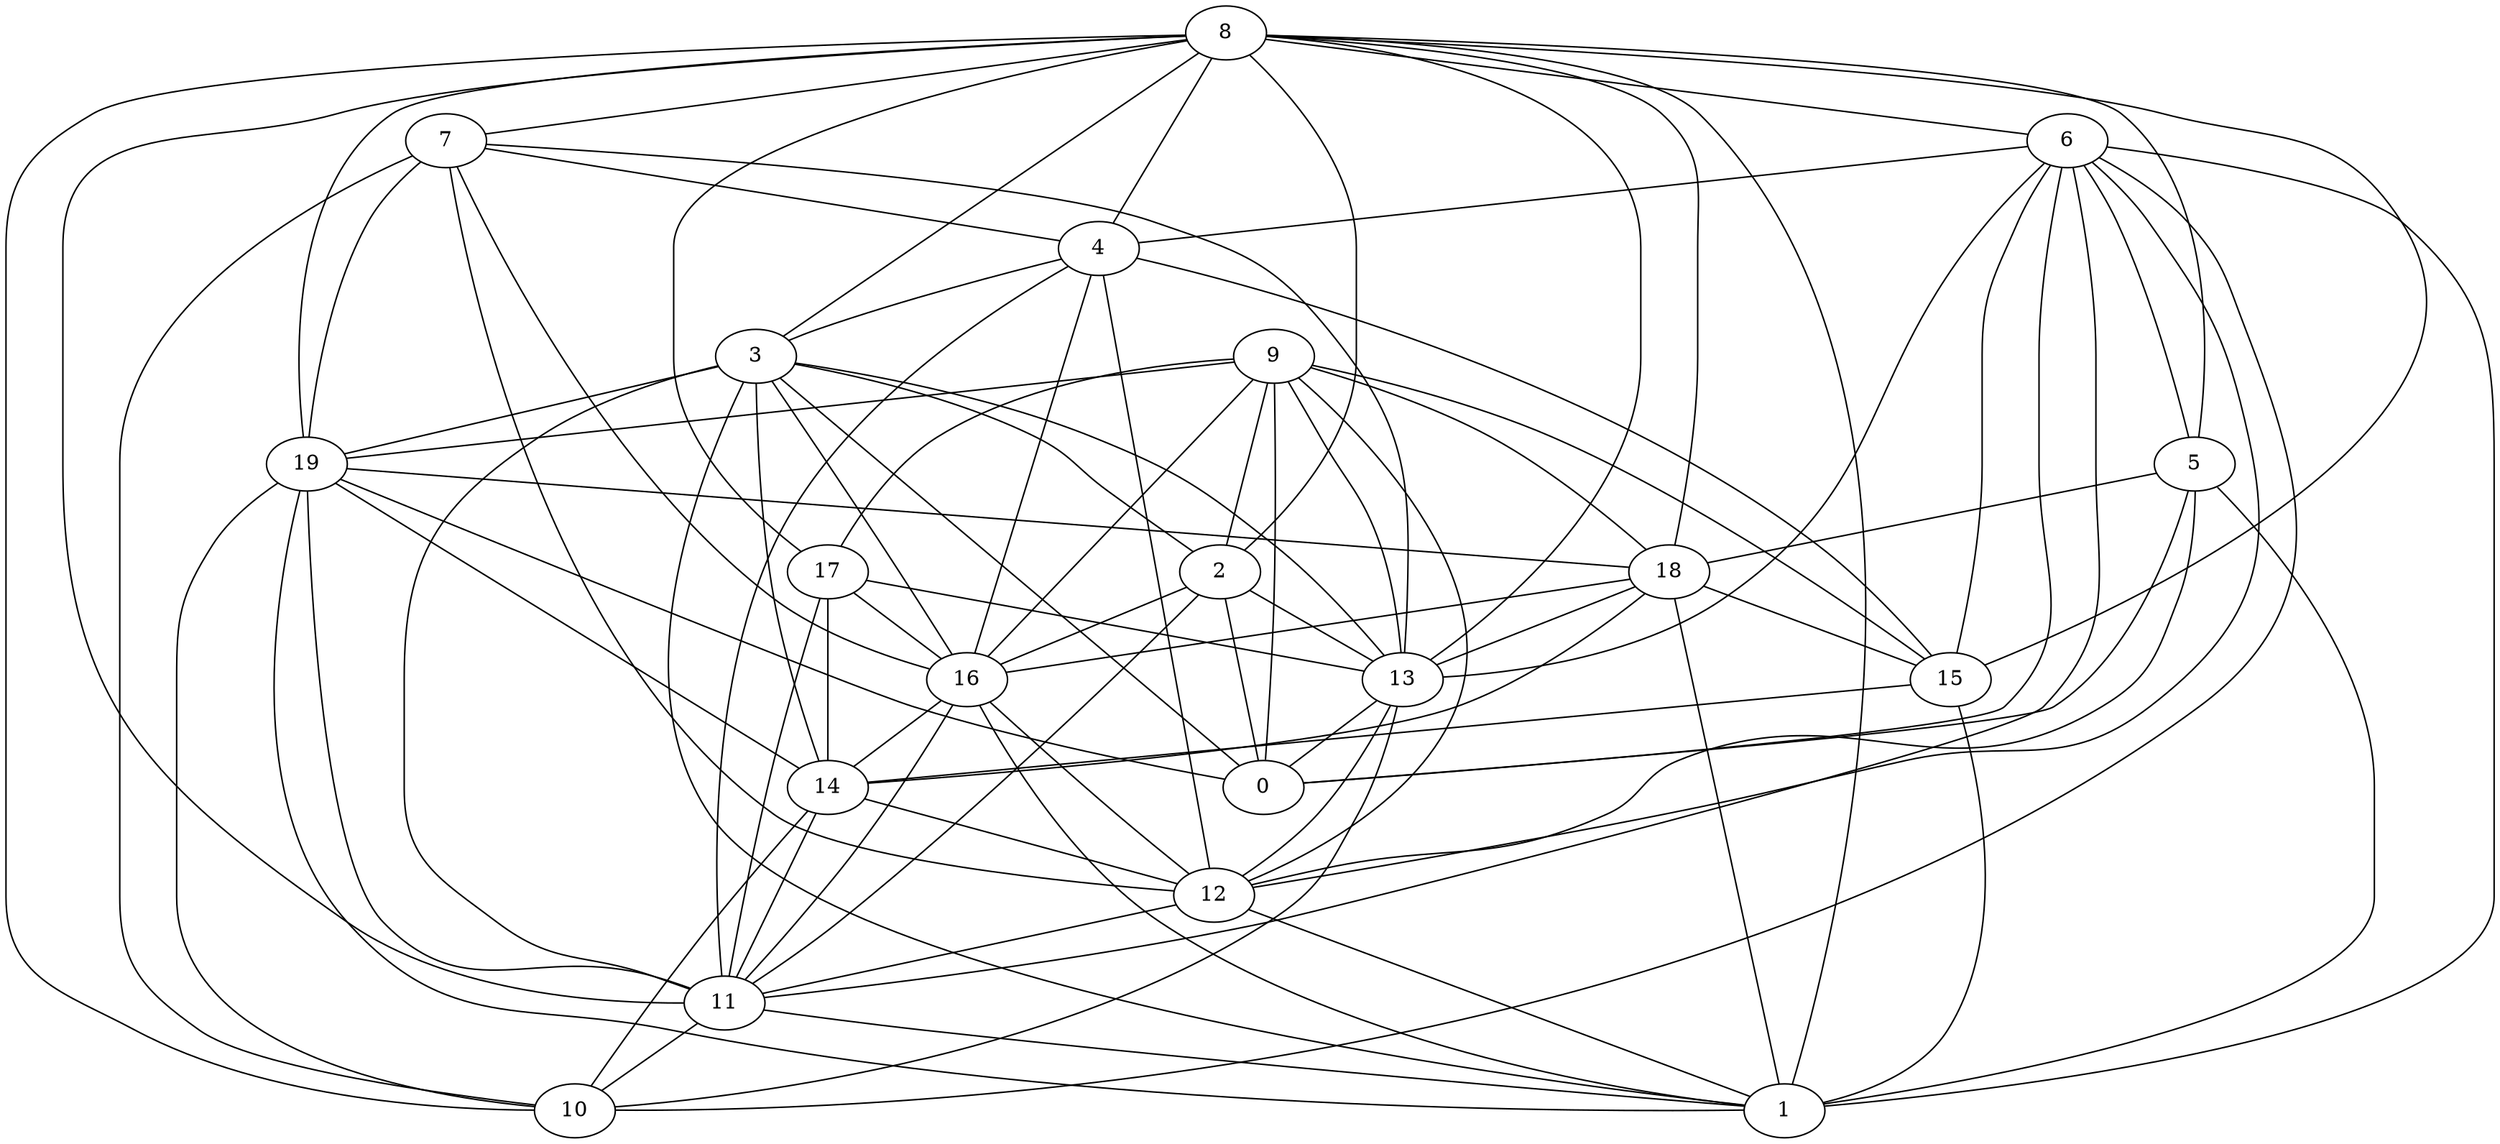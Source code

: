 digraph GG_graph {

subgraph G_graph {
edge [color = black]
"4" -> "3" [dir = none]
"4" -> "12" [dir = none]
"4" -> "16" [dir = none]
"5" -> "0" [dir = none]
"5" -> "1" [dir = none]
"5" -> "12" [dir = none]
"13" -> "12" [dir = none]
"13" -> "10" [dir = none]
"13" -> "0" [dir = none]
"9" -> "13" [dir = none]
"9" -> "17" [dir = none]
"9" -> "12" [dir = none]
"9" -> "15" [dir = none]
"9" -> "0" [dir = none]
"9" -> "16" [dir = none]
"9" -> "18" [dir = none]
"3" -> "1" [dir = none]
"3" -> "0" [dir = none]
"3" -> "11" [dir = none]
"3" -> "19" [dir = none]
"16" -> "11" [dir = none]
"16" -> "12" [dir = none]
"16" -> "14" [dir = none]
"8" -> "7" [dir = none]
"8" -> "6" [dir = none]
"8" -> "15" [dir = none]
"8" -> "10" [dir = none]
"8" -> "1" [dir = none]
"8" -> "3" [dir = none]
"8" -> "17" [dir = none]
"8" -> "4" [dir = none]
"18" -> "13" [dir = none]
"18" -> "16" [dir = none]
"18" -> "15" [dir = none]
"14" -> "10" [dir = none]
"14" -> "11" [dir = none]
"6" -> "12" [dir = none]
"6" -> "10" [dir = none]
"6" -> "15" [dir = none]
"6" -> "0" [dir = none]
"6" -> "1" [dir = none]
"19" -> "14" [dir = none]
"19" -> "0" [dir = none]
"19" -> "10" [dir = none]
"19" -> "1" [dir = none]
"2" -> "0" [dir = none]
"2" -> "13" [dir = none]
"2" -> "16" [dir = none]
"12" -> "11" [dir = none]
"12" -> "1" [dir = none]
"17" -> "13" [dir = none]
"7" -> "4" [dir = none]
"7" -> "19" [dir = none]
"7" -> "16" [dir = none]
"7" -> "10" [dir = none]
"7" -> "12" [dir = none]
"7" -> "13" [dir = none]
"6" -> "13" [dir = none]
"15" -> "14" [dir = none]
"11" -> "1" [dir = none]
"8" -> "18" [dir = none]
"3" -> "14" [dir = none]
"11" -> "10" [dir = none]
"3" -> "16" [dir = none]
"9" -> "19" [dir = none]
"5" -> "18" [dir = none]
"18" -> "14" [dir = none]
"14" -> "12" [dir = none]
"19" -> "11" [dir = none]
"4" -> "15" [dir = none]
"17" -> "16" [dir = none]
"17" -> "11" [dir = none]
"8" -> "5" [dir = none]
"9" -> "2" [dir = none]
"3" -> "13" [dir = none]
"16" -> "1" [dir = none]
"3" -> "2" [dir = none]
"15" -> "1" [dir = none]
"8" -> "19" [dir = none]
"6" -> "11" [dir = none]
"4" -> "11" [dir = none]
"8" -> "13" [dir = none]
"8" -> "11" [dir = none]
"19" -> "18" [dir = none]
"2" -> "11" [dir = none]
"18" -> "1" [dir = none]
"6" -> "5" [dir = none]
"17" -> "14" [dir = none]
"6" -> "4" [dir = none]
"8" -> "2" [dir = none]
}

}
